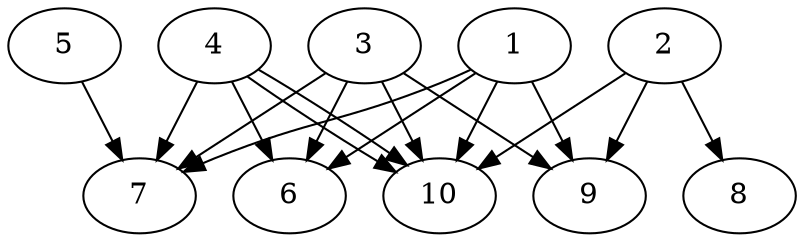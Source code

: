 // DAG automatically generated by daggen at Thu Oct  3 13:58:04 2019
// ./daggen --dot -n 10 --ccr 0.5 --fat 0.7 --regular 0.7 --density 0.9 --mindata 5242880 --maxdata 52428800 
digraph G {
  1 [size="88352768", alpha="0.13", expect_size="44176384"] 
  1 -> 6 [size ="44176384"]
  1 -> 7 [size ="44176384"]
  1 -> 9 [size ="44176384"]
  1 -> 10 [size ="44176384"]
  2 [size="38883328", alpha="0.00", expect_size="19441664"] 
  2 -> 8 [size ="19441664"]
  2 -> 9 [size ="19441664"]
  2 -> 10 [size ="19441664"]
  3 [size="93534208", alpha="0.04", expect_size="46767104"] 
  3 -> 6 [size ="46767104"]
  3 -> 7 [size ="46767104"]
  3 -> 9 [size ="46767104"]
  3 -> 10 [size ="46767104"]
  4 [size="45467648", alpha="0.03", expect_size="22733824"] 
  4 -> 6 [size ="22733824"]
  4 -> 7 [size ="22733824"]
  4 -> 10 [size ="22733824"]
  4 -> 10 [size ="22733824"]
  5 [size="45336576", alpha="0.04", expect_size="22668288"] 
  5 -> 7 [size ="22668288"]
  6 [size="50669568", alpha="0.10", expect_size="25334784"] 
  7 [size="32688128", alpha="0.17", expect_size="16344064"] 
  8 [size="77158400", alpha="0.01", expect_size="38579200"] 
  9 [size="63041536", alpha="0.18", expect_size="31520768"] 
  10 [size="38379520", alpha="0.11", expect_size="19189760"] 
}
